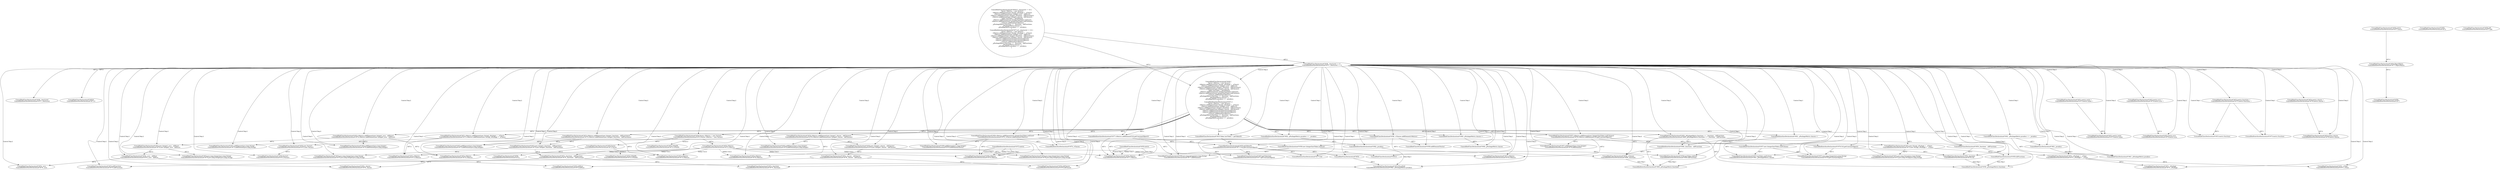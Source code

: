 digraph "Pattern" {
0 [label="UnmodifiedClassDeclaration#?#50:UPDATE
UnmodifiedInterfaceDeclaration#?#72:UPDATE" shape=ellipse]
1 [label="UnmodifiedClassDeclaration#?#50:Vector vMetrics = new Vector()
UnmodifiedInterfaceDeclaration#?#72:Vector vMetrics = new Vector()" shape=ellipse]
2 [label="UnmodifiedClassDeclaration#?#49:_classLevel == 0
UnmodifiedInterfaceDeclaration#?#71:_classLevel == 0" shape=ellipse]
3 [label="UnmodifiedClassDeclaration#?#49:if (_classLevel == 0) \{
    Vector vMetrics = new Vector();
    vMetrics.addElement(new String(_sPackage + _sClass));
    vMetrics.addElement(new Integer(_ncss - oldNcss));
    vMetrics.addElement(new Integer(_functions - oldFunctions));
    vMetrics.addElement(new Integer(_classes - oldClasses));
    Token lastToken = getToken(0);
    vMetrics.addElement(new Integer(lastToken.endLine));
    vMetrics.addElement(new Integer(lastToken.endColumn));
    _vClasses.addElement(vMetrics);
    _pPackageMetric.functions += _functions - oldFunctions;
    _pPackageMetric.classes++;
    _pPackageMetric.javadocs += _javadocs;
\}
UnmodifiedInterfaceDeclaration#?#71:if (_classLevel == 0) \{
    Vector vMetrics = new Vector();
    vMetrics.addElement(new String(_sPackage + _sClass));
    vMetrics.addElement(new Integer(_ncss - oldNcss));
    vMetrics.addElement(new Integer(_functions - oldFunctions));
    vMetrics.addElement(new Integer(_classes - oldClasses));
    vMetrics.addElement(Util.getConstantObject());
    vMetrics.addElement(Util.getConstantObject());
    _vClasses.addElement(vMetrics);
    _pPackageMetric.functions += _functions - oldFunctions;
    _pPackageMetric.classes++;
    _pPackageMetric.javadocs += _javadocs;
\}" shape=ellipse]
4 [label="UnmodifiedClassDeclaration#?#49:_classLevel
UnmodifiedInterfaceDeclaration#?#71:_classLevel" shape=ellipse]
5 [label="UnmodifiedClassDeclaration#?#49:0
UnmodifiedInterfaceDeclaration#?#71:0" shape=ellipse]
6 [label="UnmodifiedClassDeclaration#?#49:\{
    Vector vMetrics = new Vector();
    vMetrics.addElement(new String(_sPackage + _sClass));
    vMetrics.addElement(new Integer(_ncss - oldNcss));
    vMetrics.addElement(new Integer(_functions - oldFunctions));
    vMetrics.addElement(new Integer(_classes - oldClasses));
    Token lastToken = getToken(0);
    vMetrics.addElement(new Integer(lastToken.endLine));
    vMetrics.addElement(new Integer(lastToken.endColumn));
    _vClasses.addElement(vMetrics);
    _pPackageMetric.functions += _functions - oldFunctions;
    _pPackageMetric.classes++;
    _pPackageMetric.javadocs += _javadocs;
\}
UnmodifiedInterfaceDeclaration#?#71:\{
    Vector vMetrics = new Vector();
    vMetrics.addElement(new String(_sPackage + _sClass));
    vMetrics.addElement(new Integer(_ncss - oldNcss));
    vMetrics.addElement(new Integer(_functions - oldFunctions));
    vMetrics.addElement(new Integer(_classes - oldClasses));
    vMetrics.addElement(Util.getConstantObject());
    vMetrics.addElement(Util.getConstantObject());
    _vClasses.addElement(vMetrics);
    _pPackageMetric.functions += _functions - oldFunctions;
    _pPackageMetric.classes++;
    _pPackageMetric.javadocs += _javadocs;
\}" shape=ellipse]
7 [label="UnmodifiedClassDeclaration#?#50:new Vector()
UnmodifiedInterfaceDeclaration#?#72:new Vector()" shape=ellipse]
8 [label="UnmodifiedClassDeclaration#?#50:Vector()
UnmodifiedInterfaceDeclaration#?#72:Vector()" shape=ellipse]
9 [label="UnmodifiedClassDeclaration#?#51:vMetrics.addElement(new String(_sPackage + _sClass))
UnmodifiedInterfaceDeclaration#?#73:vMetrics.addElement(new String(_sPackage + _sClass))" shape=ellipse]
10 [label="UnmodifiedClassDeclaration#?#51:addElement(java.lang.String)
UnmodifiedInterfaceDeclaration#?#73:addElement(java.lang.String)" shape=ellipse]
11 [label="UnmodifiedClassDeclaration#?#51:vMetrics
UnmodifiedInterfaceDeclaration#?#73:vMetrics" shape=ellipse]
12 [label="UnmodifiedClassDeclaration#?#51:new String(_sPackage + _sClass)
UnmodifiedInterfaceDeclaration#?#73:new String(_sPackage + _sClass)" shape=ellipse]
13 [label="UnmodifiedClassDeclaration#?#51:java.lang.String(java.lang.String)
UnmodifiedInterfaceDeclaration#?#73:java.lang.String(java.lang.String)" shape=ellipse]
14 [label="UnmodifiedClassDeclaration#?#51:_sPackage + _sClass
UnmodifiedInterfaceDeclaration#?#73:_sPackage + _sClass" shape=ellipse]
15 [label="UnmodifiedClassDeclaration#?#51:_sPackage
UnmodifiedInterfaceDeclaration#?#73:_sPackage" shape=ellipse]
16 [label="UnmodifiedClassDeclaration#?#51:_sClass
UnmodifiedInterfaceDeclaration#?#73:_sClass" shape=ellipse]
17 [label="UnmodifiedClassDeclaration#?#52:vMetrics.addElement(new Integer(_ncss - oldNcss))
UnmodifiedInterfaceDeclaration#?#74:vMetrics.addElement(new Integer(_ncss - oldNcss))" shape=ellipse]
18 [label="UnmodifiedClassDeclaration#?#52:addElement(java.lang.Integer)
UnmodifiedInterfaceDeclaration#?#74:addElement(java.lang.Integer)" shape=ellipse]
19 [label="UnmodifiedClassDeclaration#?#52:vMetrics
UnmodifiedInterfaceDeclaration#?#74:vMetrics" shape=ellipse]
20 [label="UnmodifiedClassDeclaration#?#52:new Integer(_ncss - oldNcss)
UnmodifiedInterfaceDeclaration#?#74:new Integer(_ncss - oldNcss)" shape=ellipse]
21 [label="UnmodifiedClassDeclaration#?#52:java.lang.Integer(java.lang.String)
UnmodifiedInterfaceDeclaration#?#74:java.lang.Integer(java.lang.String)" shape=ellipse]
22 [label="UnmodifiedClassDeclaration#?#52:_ncss - oldNcss
UnmodifiedInterfaceDeclaration#?#74:_ncss - oldNcss" shape=ellipse]
23 [label="UnmodifiedClassDeclaration#?#52:_ncss
UnmodifiedInterfaceDeclaration#?#74:_ncss" shape=ellipse]
24 [label="UnmodifiedClassDeclaration#?#52:oldNcss
UnmodifiedInterfaceDeclaration#?#74:oldNcss" shape=ellipse]
25 [label="UnmodifiedClassDeclaration#?#53:vMetrics.addElement(new Integer(_functions - oldFunctions))
UnmodifiedInterfaceDeclaration#?#75:vMetrics.addElement(new Integer(_functions - oldFunctions))" shape=ellipse]
26 [label="UnmodifiedClassDeclaration#?#53:addElement(java.lang.Integer)
UnmodifiedInterfaceDeclaration#?#75:addElement(java.lang.Integer)" shape=ellipse]
27 [label="UnmodifiedClassDeclaration#?#53:vMetrics
UnmodifiedInterfaceDeclaration#?#75:vMetrics" shape=ellipse]
28 [label="UnmodifiedClassDeclaration#?#53:new Integer(_functions - oldFunctions)
UnmodifiedInterfaceDeclaration#?#75:new Integer(_functions - oldFunctions)" shape=ellipse]
29 [label="UnmodifiedClassDeclaration#?#53:java.lang.Integer(java.lang.String)
UnmodifiedInterfaceDeclaration#?#75:java.lang.Integer(java.lang.String)" shape=ellipse]
30 [label="UnmodifiedClassDeclaration#?#53:_functions - oldFunctions
UnmodifiedInterfaceDeclaration#?#75:_functions - oldFunctions" shape=ellipse]
31 [label="UnmodifiedClassDeclaration#?#53:_functions
UnmodifiedInterfaceDeclaration#?#75:_functions" shape=ellipse]
32 [label="UnmodifiedClassDeclaration#?#53:oldFunctions
UnmodifiedInterfaceDeclaration#?#75:oldFunctions" shape=ellipse]
33 [label="UnmodifiedClassDeclaration#?#54:vMetrics.addElement(new Integer(_classes - oldClasses))
UnmodifiedInterfaceDeclaration#?#76:vMetrics.addElement(new Integer(_classes - oldClasses))" shape=ellipse]
34 [label="UnmodifiedClassDeclaration#?#54:addElement(java.lang.Integer)
UnmodifiedInterfaceDeclaration#?#76:addElement(java.lang.Integer)" shape=ellipse]
35 [label="UnmodifiedClassDeclaration#?#54:vMetrics
UnmodifiedInterfaceDeclaration#?#76:vMetrics" shape=ellipse]
36 [label="UnmodifiedClassDeclaration#?#54:new Integer(_classes - oldClasses)
UnmodifiedInterfaceDeclaration#?#76:new Integer(_classes - oldClasses)" shape=ellipse]
37 [label="UnmodifiedClassDeclaration#?#54:java.lang.Integer(java.lang.String)
UnmodifiedInterfaceDeclaration#?#76:java.lang.Integer(java.lang.String)" shape=ellipse]
38 [label="UnmodifiedClassDeclaration#?#54:_classes - oldClasses
UnmodifiedInterfaceDeclaration#?#76:_classes - oldClasses" shape=ellipse]
39 [label="UnmodifiedClassDeclaration#?#54:_classes
UnmodifiedInterfaceDeclaration#?#76:_classes" shape=ellipse]
40 [label="UnmodifiedClassDeclaration#?#54:oldClasses
UnmodifiedInterfaceDeclaration#?#76:oldClasses" shape=ellipse]
41 [label="UnmodifiedClassDeclaration#?#55:Token lastToken = getToken(0)" shape=ellipse]
42 [label="UnmodifiedClassDeclaration#?#55:getToken(0)
UnmodifiedInterfaceDeclaration#?#77:Util.getConstantObject()" shape=ellipse]
43 [label="UnmodifiedClassDeclaration#?#55:getToken(int)
UnmodifiedInterfaceDeclaration#?#77:getConstantObject()" shape=ellipse]
44 [label="UnmodifiedClassDeclaration#?#55:" shape=ellipse]
45 [label="UnmodifiedClassDeclaration#?#55:PlaceHold
UnmodifiedInterfaceDeclaration#?#82:_pPackageMetric.javadocs" shape=ellipse]
46 [label="UnmodifiedClassDeclaration#?#55:0" shape=ellipse]
47 [label="UnmodifiedClassDeclaration#?#56:vMetrics.addElement(new Integer(lastToken.endLine))
UnmodifiedInterfaceDeclaration#?#79:_vClasses.addElement(vMetrics)" shape=ellipse]
48 [label="UnmodifiedClassDeclaration#?#56:addElement(java.lang.Integer)
UnmodifiedInterfaceDeclaration#?#79:addElement(Vector)" shape=ellipse]
49 [label="UnmodifiedClassDeclaration#?#56:vMetrics
UnmodifiedInterfaceDeclaration#?#79:vMetrics" shape=ellipse]
50 [label="UnmodifiedClassDeclaration#?#56:new Integer(lastToken.endLine)" shape=ellipse]
51 [label="UnmodifiedClassDeclaration#?#56:java.lang.Integer(java.lang.String)
UnmodifiedInterfaceDeclaration#?#77:addElement()" shape=ellipse]
52 [label="UnmodifiedClassDeclaration#?#56:lastToken.endLine
UnmodifiedInterfaceDeclaration#?#80:oldFunctions" shape=ellipse]
53 [label="UnmodifiedClassDeclaration#?#57:vMetrics.addElement(new Integer(lastToken.endColumn))
UnmodifiedInterfaceDeclaration#?#78:vMetrics.addElement(Util.getConstantObject())" shape=ellipse]
54 [label="UnmodifiedClassDeclaration#?#57:addElement(java.lang.Integer)
UnmodifiedInterfaceDeclaration#?#78:addElement()" shape=ellipse]
55 [label="UnmodifiedClassDeclaration#?#57:vMetrics
UnmodifiedInterfaceDeclaration#?#78:vMetrics" shape=ellipse]
56 [label="UnmodifiedClassDeclaration#?#57:new Integer(lastToken.endColumn)" shape=ellipse]
57 [label="UnmodifiedClassDeclaration#?#57:java.lang.Integer(java.lang.String)
UnmodifiedInterfaceDeclaration#?#78:getConstantObject()" shape=ellipse]
58 [label="UnmodifiedClassDeclaration#?#57:lastToken.endColumn
UnmodifiedInterfaceDeclaration#?#81:_pPackageMetric.classes" shape=ellipse]
59 [label="UnmodifiedClassDeclaration#?#58:_vClasses.addElement(vMetrics)" shape=ellipse]
60 [label="UnmodifiedClassDeclaration#?#58:addElement(Vector)" shape=ellipse]
61 [label="UnmodifiedClassDeclaration#?#58:_vClasses
UnmodifiedInterfaceDeclaration#?#80:_functions" shape=ellipse]
62 [label="UnmodifiedClassDeclaration#?#58:vMetrics
UnmodifiedInterfaceDeclaration#?#77:vMetrics" shape=ellipse]
63 [label="UnmodifiedClassDeclaration#?#59:_pPackageMetric.functions += _functions - oldFunctions
UnmodifiedInterfaceDeclaration#?#80:_pPackageMetric.functions += _functions - oldFunctions" shape=ellipse]
64 [label="UnmodifiedClassDeclaration#?#59:_pPackageMetric.functions" shape=ellipse]
65 [label="UnmodifiedClassDeclaration#?#59:_functions - oldFunctions" shape=ellipse]
66 [label="UnmodifiedClassDeclaration#?#59:_functions
UnmodifiedInterfaceDeclaration#?#78:Util" shape=ellipse]
67 [label="UnmodifiedClassDeclaration#?#59:oldFunctions" shape=ellipse]
68 [label="UnmodifiedClassDeclaration#?#60:_pPackageMetric.classes++" shape=ellipse]
69 [label="UnmodifiedClassDeclaration#?#60:_pPackageMetric.classes" shape=ellipse]
70 [label="UnmodifiedClassDeclaration#?#61:_pPackageMetric.javadocs += _javadocs" shape=ellipse]
71 [label="UnmodifiedClassDeclaration#?#61:_pPackageMetric.javadocs" shape=ellipse]
72 [label="UnmodifiedClassDeclaration#?#61:_javadocs" shape=ellipse]
73 [label="UnmodifiedClassDeclaration#?#50:metric" shape=ellipse]
74 [label="UnmodifiedClassDeclaration#?#56:metric
UnmodifiedInterfaceDeclaration#?#77:metric" shape=ellipse]
75 [label="UnmodifiedClassDeclaration#?#56:ObjectMetric
UnmodifiedInterfaceDeclaration#?#77:ObjectMetric" shape=ellipse]
76 [label="UnmodifiedClassDeclaration#?#56:
UnmodifiedInterfaceDeclaration#?#77:" shape=ellipse]
77 [label="UnmodifiedClassDeclaration#?#50:Vector
UnmodifiedInterfaceDeclaration#?#72:Vector" shape=ellipse]
78 [label="UnmodifiedClassDeclaration#?#50:
UnmodifiedInterfaceDeclaration#?#72:" shape=ellipse]
79 [label="UnmodifiedClassDeclaration#?#56:add
UnmodifiedInterfaceDeclaration#?#77:add" shape=ellipse]
80 [label="UnmodifiedClassDeclaration#?#51:metric.name
UnmodifiedInterfaceDeclaration#?#73:metric.name" shape=ellipse]
81 [label="UnmodifiedClassDeclaration#?#51:metric.name = 
UnmodifiedInterfaceDeclaration#?#73:metric.name = " shape=ellipse]
82 [label="UnmodifiedClassDeclaration#?#52:metric.ncss
UnmodifiedInterfaceDeclaration#?#74:metric.ncss" shape=ellipse]
83 [label="UnmodifiedClassDeclaration#?#52:metric.ncss = 
UnmodifiedInterfaceDeclaration#?#74:metric.ncss = " shape=ellipse]
84 [label="UnmodifiedClassDeclaration#?#53:metric.functions" shape=ellipse]
85 [label="UnmodifiedClassDeclaration#?#53:metric.functions = 
UnmodifiedInterfaceDeclaration#?#75:metric.functions = " shape=ellipse]
86 [label="UnmodifiedClassDeclaration#?#54:metric.classes
UnmodifiedInterfaceDeclaration#?#76:metric.classes" shape=ellipse]
87 [label="UnmodifiedClassDeclaration#?#54:metric.classes = 
UnmodifiedInterfaceDeclaration#?#76:metric.classes = " shape=ellipse]
88 [label="UnmodifiedClassDeclaration#?#50:vMetrics
UnmodifiedInterfaceDeclaration#?#72:vMetrics" shape=ellipse]
89 [label="UnmodifiedClassDeclaration#?#50:
UnmodifiedInterfaceDeclaration#?#72:" shape=ellipse]
90 [label="UnmodifiedClassDeclaration#?#50:UPDATE
UnmodifiedInterfaceDeclaration#?#72:UPDATE" shape=ellipse]
91 [label="UnmodifiedInterfaceDeclaration#?#77:vMetrics.addElement(Util.getConstantObject())" shape=ellipse]
92 [label="UnmodifiedInterfaceDeclaration#?#77:Util" shape=ellipse]
93 [label="UnmodifiedInterfaceDeclaration#?#78:Util.getConstantObject()" shape=ellipse]
94 [label="UnmodifiedInterfaceDeclaration#?#79:_vClasses" shape=ellipse]
95 [label="UnmodifiedInterfaceDeclaration#?#80:_pPackageMetric.functions" shape=ellipse]
96 [label="UnmodifiedInterfaceDeclaration#?#80:_functions - oldFunctions" shape=ellipse]
97 [label="UnmodifiedInterfaceDeclaration#?#81:_pPackageMetric.classes++" shape=ellipse]
98 [label="UnmodifiedInterfaceDeclaration#?#82:_pPackageMetric.javadocs += _javadocs" shape=ellipse]
99 [label="UnmodifiedInterfaceDeclaration#?#82:_javadocs" shape=ellipse]
100 [label="UnmodifiedInterfaceDeclaration#?#75:metric.functions" shape=ellipse]
101 [label="UnmodifiedInterfaceDeclaration#?#72:metric" shape=ellipse]
1 -> 0 [label="Action:2"];
1 -> 88 [label="AST:2"];
1 -> 77 [label="AST:2"];
1 -> 7 [label="AST:2"];
2 -> 1 [label="Control Dep:2"];
2 -> 4 [label="AST:2"];
2 -> 5 [label="AST:2"];
2 -> 6 [label="Control Dep:2"];
2 -> 7 [label="Control Dep:2"];
2 -> 8 [label="Control Dep:2"];
2 -> 9 [label="Control Dep:2"];
2 -> 10 [label="Control Dep:2"];
2 -> 11 [label="Control Dep:2"];
2 -> 12 [label="Control Dep:2"];
2 -> 13 [label="Control Dep:2"];
2 -> 14 [label="Control Dep:2"];
2 -> 15 [label="Control Dep:2"];
2 -> 16 [label="Control Dep:2"];
2 -> 17 [label="Control Dep:2"];
2 -> 18 [label="Control Dep:2"];
2 -> 19 [label="Control Dep:2"];
2 -> 20 [label="Control Dep:2"];
2 -> 21 [label="Control Dep:2"];
2 -> 22 [label="Control Dep:2"];
2 -> 23 [label="Control Dep:2"];
2 -> 24 [label="Control Dep:2"];
2 -> 25 [label="Control Dep:2"];
2 -> 26 [label="Control Dep:2"];
2 -> 27 [label="Control Dep:2"];
2 -> 28 [label="Control Dep:2"];
2 -> 29 [label="Control Dep:2"];
2 -> 30 [label="Control Dep:2"];
2 -> 31 [label="Control Dep:2"];
2 -> 32 [label="Control Dep:2"];
2 -> 33 [label="Control Dep:2"];
2 -> 34 [label="Control Dep:2"];
2 -> 35 [label="Control Dep:2"];
2 -> 36 [label="Control Dep:2"];
2 -> 37 [label="Control Dep:2"];
2 -> 38 [label="Control Dep:2"];
2 -> 39 [label="Control Dep:2"];
2 -> 40 [label="Control Dep:2"];
2 -> 41 [label="Control Dep:1"];
2 -> 42 [label="Control Dep:2"];
2 -> 43 [label="Control Dep:2"];
2 -> 44 [label="Control Dep:1"];
2 -> 45 [label="Control Dep:2"];
2 -> 46 [label="Control Dep:1"];
2 -> 47 [label="Control Dep:2"];
2 -> 48 [label="Control Dep:2"];
2 -> 49 [label="Control Dep:2"];
2 -> 50 [label="Control Dep:1"];
2 -> 51 [label="Control Dep:2"];
2 -> 52 [label="Control Dep:2"];
2 -> 53 [label="Control Dep:2"];
2 -> 54 [label="Control Dep:2"];
2 -> 55 [label="Control Dep:2"];
2 -> 56 [label="Control Dep:1"];
2 -> 57 [label="Control Dep:2"];
2 -> 58 [label="Control Dep:2"];
2 -> 59 [label="Control Dep:1"];
2 -> 60 [label="Control Dep:1"];
2 -> 61 [label="Control Dep:2"];
2 -> 62 [label="Control Dep:2"];
2 -> 63 [label="Control Dep:2"];
2 -> 64 [label="Control Dep:1"];
2 -> 65 [label="Control Dep:1"];
2 -> 66 [label="Control Dep:2"];
2 -> 67 [label="Control Dep:1"];
2 -> 68 [label="Control Dep:1"];
2 -> 69 [label="Control Dep:1"];
2 -> 70 [label="Control Dep:1"];
2 -> 71 [label="Control Dep:1"];
2 -> 72 [label="Control Dep:1"];
2 -> 80 [label="Control Dep:2"];
2 -> 81 [label="Control Dep:2"];
2 -> 82 [label="Control Dep:2"];
2 -> 83 [label="Control Dep:2"];
2 -> 84 [label="Control Dep:1"];
2 -> 85 [label="Control Dep:2"];
2 -> 86 [label="Control Dep:2"];
2 -> 87 [label="Control Dep:2"];
2 -> 91 [label="Control Dep:1"];
2 -> 92 [label="Control Dep:1"];
2 -> 93 [label="Control Dep:1"];
2 -> 94 [label="Control Dep:1"];
2 -> 95 [label="Control Dep:1"];
2 -> 96 [label="Control Dep:1"];
2 -> 97 [label="Control Dep:1"];
2 -> 98 [label="Control Dep:1"];
2 -> 99 [label="Control Dep:1"];
2 -> 100 [label="Control Dep:1"];
3 -> 2 [label="AST:2"];
3 -> 6 [label="AST:2"];
6 -> 1 [label="AST:2"];
6 -> 9 [label="AST:2"];
6 -> 17 [label="AST:2"];
6 -> 25 [label="AST:2"];
6 -> 33 [label="AST:2"];
6 -> 41 [label="AST:1"];
6 -> 47 [label="AST:2"];
6 -> 53 [label="AST:2"];
6 -> 59 [label="AST:1"];
6 -> 63 [label="AST:2"];
6 -> 68 [label="AST:1"];
6 -> 70 [label="AST:1"];
6 -> 91 [label="AST:1"];
6 -> 97 [label="AST:1"];
6 -> 98 [label="AST:1"];
7 -> 8 [label="AST:2"];
9 -> 11 [label="AST:2"];
9 -> 10 [label="AST:2"];
9 -> 12 [label="AST:2"];
12 -> 13 [label="AST:2"];
12 -> 14 [label="AST:2"];
14 -> 15 [label="AST:2"];
14 -> 16 [label="AST:2"];
17 -> 19 [label="AST:2"];
17 -> 18 [label="AST:2"];
17 -> 20 [label="AST:2"];
20 -> 21 [label="AST:2"];
20 -> 22 [label="AST:2"];
22 -> 23 [label="AST:2"];
22 -> 24 [label="AST:2"];
25 -> 27 [label="AST:2"];
25 -> 26 [label="AST:2"];
25 -> 28 [label="AST:2"];
28 -> 29 [label="AST:2"];
28 -> 30 [label="AST:2"];
30 -> 31 [label="AST:2"];
30 -> 32 [label="AST:2"];
33 -> 35 [label="AST:2"];
33 -> 34 [label="AST:2"];
33 -> 36 [label="AST:2"];
36 -> 37 [label="AST:2"];
36 -> 38 [label="AST:2"];
38 -> 39 [label="AST:2"];
38 -> 40 [label="AST:2"];
41 -> 42 [label="AST:1"];
42 -> 44 [label="AST:1"];
42 -> 43 [label="AST:2"];
42 -> 46 [label="AST:1"];
42 -> 92 [label="AST:1"];
44 -> 45 [label="AST:1"];
47 -> 49 [label="AST:2"];
47 -> 48 [label="AST:2"];
47 -> 50 [label="AST:1"];
47 -> 94 [label="AST:1"];
50 -> 51 [label="AST:1"];
50 -> 52 [label="AST:1"];
52 -> 95 [label="Data Dep:1"];
53 -> 55 [label="AST:2"];
53 -> 54 [label="AST:2"];
53 -> 56 [label="AST:1"];
53 -> 93 [label="AST:1"];
56 -> 57 [label="AST:1"];
56 -> 58 [label="AST:1"];
59 -> 61 [label="AST:1"];
59 -> 60 [label="AST:1"];
59 -> 62 [label="AST:1"];
61 -> 95 [label="Data Dep:1"];
63 -> 64 [label="AST:1"];
63 -> 65 [label="AST:1"];
63 -> 95 [label="AST:1"];
63 -> 96 [label="AST:1"];
65 -> 66 [label="AST:1"];
65 -> 67 [label="AST:1"];
66 -> 64 [label="Data Dep:1"];
67 -> 64 [label="Data Dep:1"];
68 -> 69 [label="AST:1"];
70 -> 71 [label="AST:1"];
70 -> 72 [label="AST:1"];
72 -> 71 [label="Data Dep:1"];
73 -> 62 [label="Define Use:1"];
73 -> 62 [label="Data Dep:1"];
73 -> 62 [label="Control Dep:1"];
74 -> 75 [label="AST:2"];
75 -> 76 [label="AST:2"];
77 -> 89 [label="AST:2"];
77 -> 90 [label="Action:2"];
81 -> 80 [label="AST:2"];
83 -> 82 [label="AST:2"];
85 -> 84 [label="AST:1"];
85 -> 100 [label="AST:1"];
87 -> 86 [label="AST:2"];
88 -> 11 [label="Define Use:2"];
88 -> 19 [label="Define Use:2"];
88 -> 27 [label="Define Use:2"];
88 -> 35 [label="Define Use:2"];
88 -> 49 [label="Define Use:2"];
88 -> 55 [label="Define Use:2"];
88 -> 62 [label="Define Use:2"];
91 -> 62 [label="AST:1"];
91 -> 51 [label="AST:1"];
91 -> 42 [label="AST:1"];
93 -> 66 [label="AST:1"];
93 -> 57 [label="AST:1"];
96 -> 61 [label="AST:1"];
96 -> 52 [label="AST:1"];
97 -> 58 [label="AST:1"];
98 -> 45 [label="AST:1"];
98 -> 99 [label="AST:1"];
99 -> 45 [label="Data Dep:1"];
101 -> 49 [label="Define Use:1"];
101 -> 49 [label="Data Dep:1"];
101 -> 49 [label="Control Dep:1"];
}